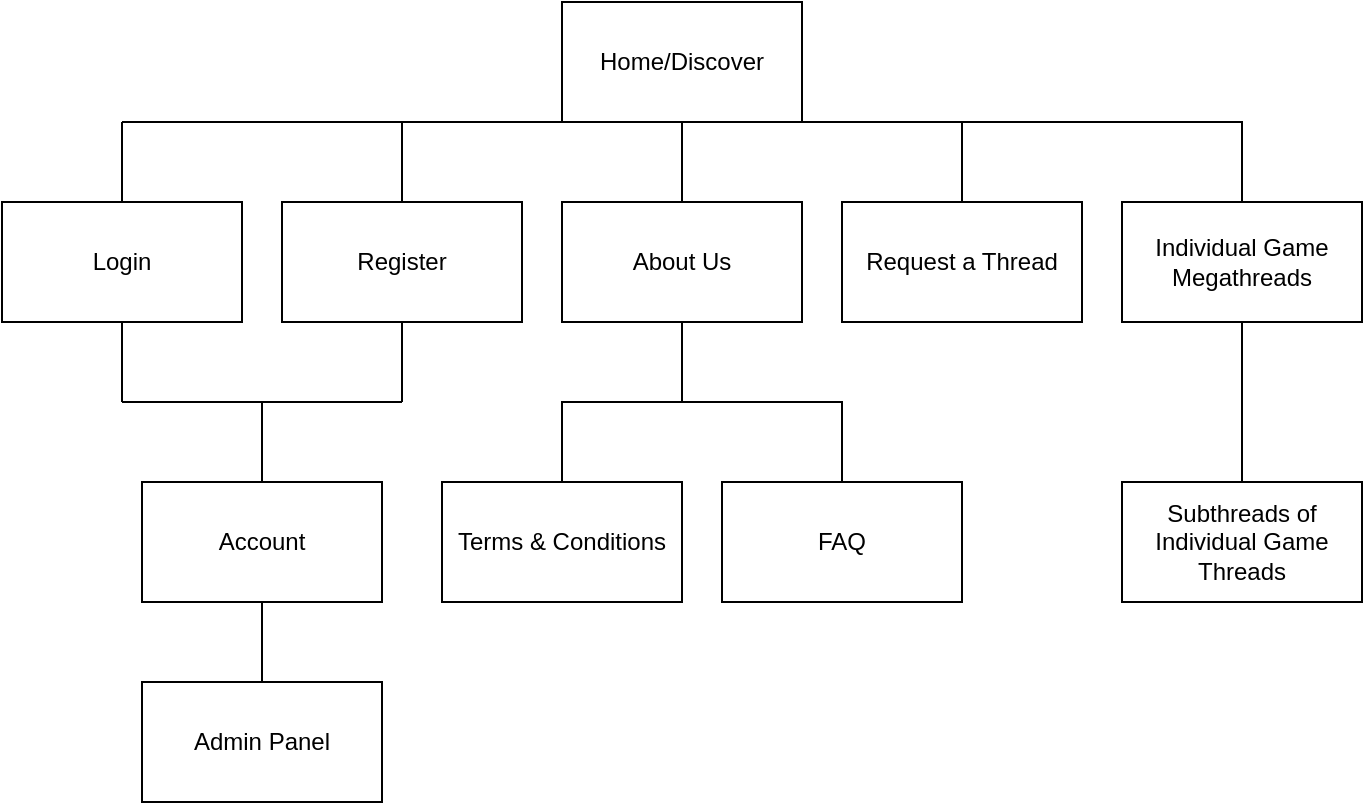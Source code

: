 <mxfile version="17.2.2" type="device"><diagram id="4eOJMNtwE72hasZDxjve" name="Page-1"><mxGraphModel dx="921" dy="465" grid="1" gridSize="10" guides="1" tooltips="1" connect="1" arrows="1" fold="1" page="1" pageScale="1" pageWidth="850" pageHeight="1100" math="0" shadow="0"><root><mxCell id="0"/><mxCell id="1" parent="0"/><mxCell id="-WaXg_3JrZKOU28CSaf0-3" value="Home/Discover" style="rounded=0;whiteSpace=wrap;html=1;" parent="1" vertex="1"><mxGeometry x="340" y="130" width="120" height="60" as="geometry"/></mxCell><mxCell id="-WaXg_3JrZKOU28CSaf0-4" value="About Us" style="rounded=0;whiteSpace=wrap;html=1;" parent="1" vertex="1"><mxGeometry x="340" y="230" width="120" height="60" as="geometry"/></mxCell><mxCell id="-WaXg_3JrZKOU28CSaf0-7" value="Individual Game Megathreads" style="rounded=0;whiteSpace=wrap;html=1;" parent="1" vertex="1"><mxGeometry x="620" y="230" width="120" height="60" as="geometry"/></mxCell><mxCell id="-WaXg_3JrZKOU28CSaf0-18" value="Login" style="rounded=0;whiteSpace=wrap;html=1;" parent="1" vertex="1"><mxGeometry x="60" y="230" width="120" height="60" as="geometry"/></mxCell><mxCell id="-WaXg_3JrZKOU28CSaf0-24" value="Subthreads of Individual Game Threads" style="rounded=0;whiteSpace=wrap;html=1;" parent="1" vertex="1"><mxGeometry x="620" y="370" width="120" height="60" as="geometry"/></mxCell><mxCell id="-WaXg_3JrZKOU28CSaf0-26" value="Terms &amp;amp; Conditions" style="rounded=0;whiteSpace=wrap;html=1;" parent="1" vertex="1"><mxGeometry x="280" y="370" width="120" height="60" as="geometry"/></mxCell><mxCell id="-WaXg_3JrZKOU28CSaf0-38" value="" style="endArrow=none;html=1;rounded=0;strokeColor=default;entryX=0.5;entryY=1;entryDx=0;entryDy=0;exitX=0.5;exitY=0;exitDx=0;exitDy=0;" parent="1" source="-WaXg_3JrZKOU28CSaf0-24" target="-WaXg_3JrZKOU28CSaf0-7" edge="1"><mxGeometry width="50" height="50" relative="1" as="geometry"><mxPoint x="715" y="360" as="sourcePoint"/><mxPoint x="715" y="400" as="targetPoint"/></mxGeometry></mxCell><mxCell id="-WaXg_3JrZKOU28CSaf0-51" value="Admin Panel" style="rounded=0;whiteSpace=wrap;html=1;" parent="1" vertex="1"><mxGeometry x="130" y="470" width="120" height="60" as="geometry"/></mxCell><mxCell id="-WaXg_3JrZKOU28CSaf0-54" value="Register" style="rounded=0;whiteSpace=wrap;html=1;" parent="1" vertex="1"><mxGeometry x="200" y="230" width="120" height="60" as="geometry"/></mxCell><mxCell id="-WaXg_3JrZKOU28CSaf0-56" value="Account" style="rounded=0;whiteSpace=wrap;html=1;" parent="1" vertex="1"><mxGeometry x="130" y="370" width="120" height="60" as="geometry"/></mxCell><mxCell id="-WaXg_3JrZKOU28CSaf0-64" value="FAQ" style="rounded=0;whiteSpace=wrap;html=1;" parent="1" vertex="1"><mxGeometry x="420" y="370" width="120" height="60" as="geometry"/></mxCell><mxCell id="I03RMJkV6o6WUk2qdiV9-2" value="" style="endArrow=none;html=1;rounded=0;strokeColor=default;exitX=0.5;exitY=1;exitDx=0;exitDy=0;entryX=0.5;entryY=0;entryDx=0;entryDy=0;" parent="1" target="-WaXg_3JrZKOU28CSaf0-56" edge="1"><mxGeometry width="50" height="50" relative="1" as="geometry"><mxPoint x="190" y="340" as="sourcePoint"/><mxPoint x="55" y="390.0" as="targetPoint"/><Array as="points"><mxPoint x="190" y="330"/></Array></mxGeometry></mxCell><mxCell id="I03RMJkV6o6WUk2qdiV9-3" value="" style="endArrow=none;html=1;rounded=0;strokeColor=default;entryX=0.5;entryY=0;entryDx=0;entryDy=0;" parent="1" target="-WaXg_3JrZKOU28CSaf0-18" edge="1"><mxGeometry width="50" height="50" relative="1" as="geometry"><mxPoint x="120" y="190" as="sourcePoint"/><mxPoint x="140" y="220" as="targetPoint"/></mxGeometry></mxCell><mxCell id="I03RMJkV6o6WUk2qdiV9-4" value="" style="endArrow=none;html=1;rounded=0;strokeColor=default;entryX=0.5;entryY=0;entryDx=0;entryDy=0;" parent="1" target="-WaXg_3JrZKOU28CSaf0-54" edge="1"><mxGeometry width="50" height="50" relative="1" as="geometry"><mxPoint x="260" y="190" as="sourcePoint"/><mxPoint x="-65" y="350" as="targetPoint"/></mxGeometry></mxCell><mxCell id="I03RMJkV6o6WUk2qdiV9-5" value="Request a Thread" style="rounded=0;whiteSpace=wrap;html=1;" parent="1" vertex="1"><mxGeometry x="480" y="230" width="120" height="60" as="geometry"/></mxCell><mxCell id="4za2Y0GcdJrmhI1eoU23-3" value="" style="endArrow=none;html=1;rounded=0;strokeColor=default;exitX=0.5;exitY=1;exitDx=0;exitDy=0;entryX=0.5;entryY=0;entryDx=0;entryDy=0;" parent="1" source="-WaXg_3JrZKOU28CSaf0-56" target="-WaXg_3JrZKOU28CSaf0-51" edge="1"><mxGeometry width="50" height="50" relative="1" as="geometry"><mxPoint x="200" y="350" as="sourcePoint"/><mxPoint x="200" y="390" as="targetPoint"/></mxGeometry></mxCell><mxCell id="Pq983wriDIEBXGPYSH6m-1" value="" style="endArrow=none;html=1;rounded=0;entryX=0;entryY=1;entryDx=0;entryDy=0;" parent="1" target="-WaXg_3JrZKOU28CSaf0-3" edge="1"><mxGeometry width="50" height="50" relative="1" as="geometry"><mxPoint x="120" y="190" as="sourcePoint"/><mxPoint x="380" y="340" as="targetPoint"/></mxGeometry></mxCell><mxCell id="Pq983wriDIEBXGPYSH6m-3" value="" style="endArrow=none;html=1;rounded=0;entryX=0.5;entryY=1;entryDx=0;entryDy=0;" parent="1" target="-WaXg_3JrZKOU28CSaf0-18" edge="1"><mxGeometry width="50" height="50" relative="1" as="geometry"><mxPoint x="120" y="330" as="sourcePoint"/><mxPoint x="410" y="390" as="targetPoint"/></mxGeometry></mxCell><mxCell id="Pq983wriDIEBXGPYSH6m-4" value="" style="endArrow=none;html=1;rounded=0;" parent="1" edge="1"><mxGeometry width="50" height="50" relative="1" as="geometry"><mxPoint x="190" y="330" as="sourcePoint"/><mxPoint x="120" y="330" as="targetPoint"/></mxGeometry></mxCell><mxCell id="Pq983wriDIEBXGPYSH6m-6" value="" style="endArrow=none;html=1;rounded=0;" parent="1" edge="1"><mxGeometry width="50" height="50" relative="1" as="geometry"><mxPoint x="260" y="330" as="sourcePoint"/><mxPoint x="190" y="330" as="targetPoint"/></mxGeometry></mxCell><mxCell id="Pq983wriDIEBXGPYSH6m-7" value="" style="endArrow=none;html=1;rounded=0;exitX=0.5;exitY=1;exitDx=0;exitDy=0;" parent="1" source="-WaXg_3JrZKOU28CSaf0-3" edge="1"><mxGeometry width="50" height="50" relative="1" as="geometry"><mxPoint x="210" y="360" as="sourcePoint"/><mxPoint x="400" y="230" as="targetPoint"/></mxGeometry></mxCell><mxCell id="Pq983wriDIEBXGPYSH6m-8" value="" style="endArrow=none;html=1;rounded=0;entryX=0.5;entryY=1;entryDx=0;entryDy=0;" parent="1" target="-WaXg_3JrZKOU28CSaf0-54" edge="1"><mxGeometry width="50" height="50" relative="1" as="geometry"><mxPoint x="260" y="330" as="sourcePoint"/><mxPoint x="130" y="300" as="targetPoint"/></mxGeometry></mxCell><mxCell id="RcM6QjE41flWJVOmkmE5-2" value="" style="endArrow=none;html=1;rounded=0;entryX=0.5;entryY=1;entryDx=0;entryDy=0;" edge="1" parent="1" target="-WaXg_3JrZKOU28CSaf0-4"><mxGeometry width="50" height="50" relative="1" as="geometry"><mxPoint x="400" y="330" as="sourcePoint"/><mxPoint x="510" y="380" as="targetPoint"/></mxGeometry></mxCell><mxCell id="RcM6QjE41flWJVOmkmE5-4" value="" style="endArrow=none;html=1;rounded=0;exitX=0.5;exitY=0;exitDx=0;exitDy=0;" edge="1" parent="1" source="-WaXg_3JrZKOU28CSaf0-26"><mxGeometry width="50" height="50" relative="1" as="geometry"><mxPoint x="470" y="400" as="sourcePoint"/><mxPoint x="400" y="330" as="targetPoint"/><Array as="points"><mxPoint x="340" y="330"/></Array></mxGeometry></mxCell><mxCell id="RcM6QjE41flWJVOmkmE5-6" value="" style="endArrow=none;html=1;rounded=0;exitX=0.5;exitY=0;exitDx=0;exitDy=0;" edge="1" parent="1" source="-WaXg_3JrZKOU28CSaf0-64"><mxGeometry width="50" height="50" relative="1" as="geometry"><mxPoint x="460" y="330" as="sourcePoint"/><mxPoint x="400" y="330" as="targetPoint"/><Array as="points"><mxPoint x="480" y="330"/></Array></mxGeometry></mxCell><mxCell id="RcM6QjE41flWJVOmkmE5-8" value="" style="endArrow=none;html=1;rounded=0;entryX=1;entryY=1;entryDx=0;entryDy=0;exitX=0.5;exitY=0;exitDx=0;exitDy=0;" edge="1" parent="1" source="I03RMJkV6o6WUk2qdiV9-5" target="-WaXg_3JrZKOU28CSaf0-3"><mxGeometry width="50" height="50" relative="1" as="geometry"><mxPoint x="540" y="340" as="sourcePoint"/><mxPoint x="590" y="290" as="targetPoint"/><Array as="points"><mxPoint x="540" y="190"/></Array></mxGeometry></mxCell><mxCell id="RcM6QjE41flWJVOmkmE5-9" value="" style="endArrow=none;html=1;rounded=0;entryX=1;entryY=1;entryDx=0;entryDy=0;exitX=0.5;exitY=0;exitDx=0;exitDy=0;" edge="1" parent="1" source="-WaXg_3JrZKOU28CSaf0-7" target="-WaXg_3JrZKOU28CSaf0-3"><mxGeometry width="50" height="50" relative="1" as="geometry"><mxPoint x="650" y="360" as="sourcePoint"/><mxPoint x="700" y="310" as="targetPoint"/><Array as="points"><mxPoint x="680" y="190"/></Array></mxGeometry></mxCell></root></mxGraphModel></diagram></mxfile>